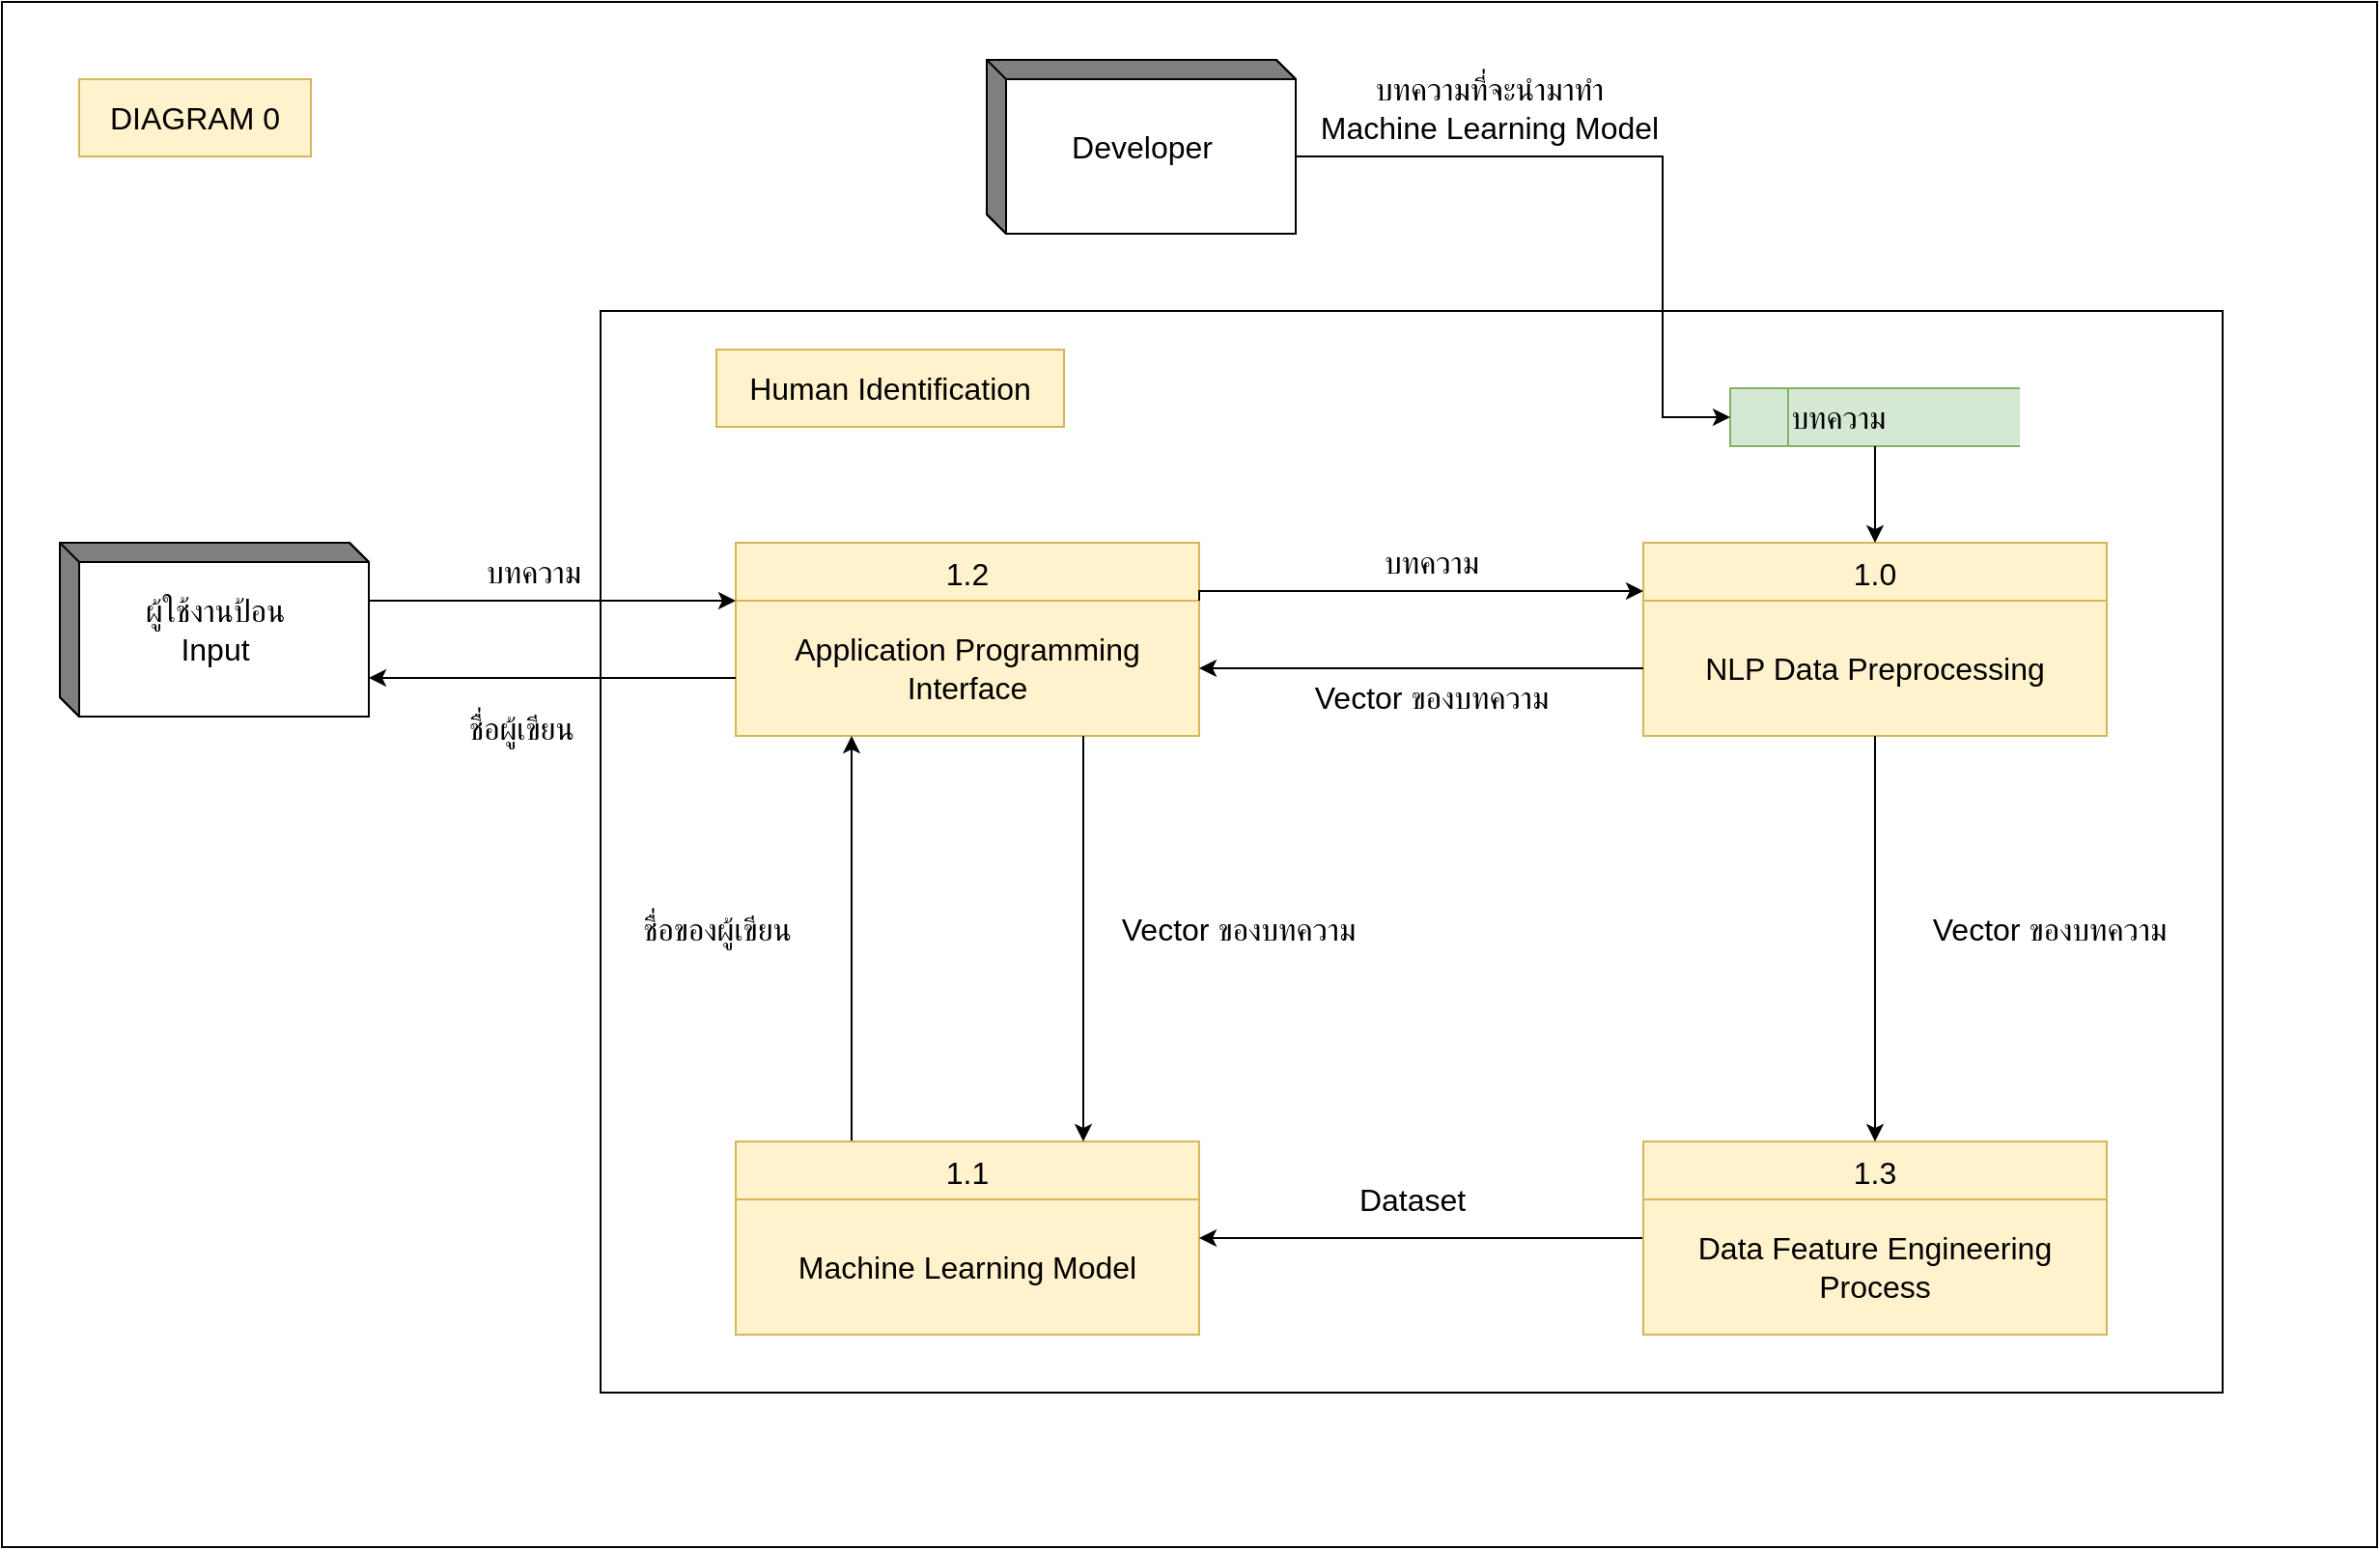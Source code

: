 <mxfile version="20.6.0" type="github" pages="3">
  <diagram id="IJpIB4BrsG14khkI_uHU" name="Page-1">
    <mxGraphModel dx="1483" dy="816" grid="1" gridSize="10" guides="1" tooltips="1" connect="1" arrows="1" fold="1" page="1" pageScale="1" pageWidth="850" pageHeight="1100" math="0" shadow="0">
      <root>
        <mxCell id="0" />
        <mxCell id="1" parent="0" />
        <mxCell id="bnBzk98pwwhLUGISPgVC-2" value="" style="group" parent="1" vertex="1" connectable="0">
          <mxGeometry x="160" y="160" width="1230" height="800" as="geometry" />
        </mxCell>
        <mxCell id="bnBzk98pwwhLUGISPgVC-1" value="" style="rounded=0;whiteSpace=wrap;html=1;fontSize=16;" parent="bnBzk98pwwhLUGISPgVC-2" vertex="1">
          <mxGeometry width="1230" height="800" as="geometry" />
        </mxCell>
        <mxCell id="9TDBJH8bkrPFtCwUx7EP-3" value="" style="rounded=0;whiteSpace=wrap;html=1;fontSize=16;" parent="bnBzk98pwwhLUGISPgVC-2" vertex="1">
          <mxGeometry x="310" y="160" width="840" height="560" as="geometry" />
        </mxCell>
        <mxCell id="9TDBJH8bkrPFtCwUx7EP-4" value="DIAGRAM 0" style="rounded=0;whiteSpace=wrap;html=1;fontSize=16;fillColor=#fff2cc;strokeColor=#d6b656;" parent="bnBzk98pwwhLUGISPgVC-2" vertex="1">
          <mxGeometry x="40" y="40" width="120" height="40" as="geometry" />
        </mxCell>
        <mxCell id="9TDBJH8bkrPFtCwUx7EP-6" value="&lt;div style=&quot;text-align: center;&quot;&gt;&lt;span style=&quot;background-color: initial; white-space: pre;&quot;&gt; &lt;/span&gt;&lt;span style=&quot;white-space: pre;&quot;&gt;&amp;nbsp;    &lt;/span&gt;&lt;span style=&quot;background-color: initial;&quot;&gt;บทความ&lt;/span&gt;&lt;/div&gt;" style="html=1;dashed=0;whitespace=wrap;shape=mxgraph.dfd.dataStoreID;align=left;spacingLeft=3;points=[[0,0],[0.5,0],[1,0],[0,0.5],[1,0.5],[0,1],[0.5,1],[1,1]];fontSize=16;fillColor=#d5e8d4;strokeColor=#82b366;" parent="bnBzk98pwwhLUGISPgVC-2" vertex="1">
          <mxGeometry x="895" y="200" width="150" height="30" as="geometry" />
        </mxCell>
        <mxCell id="9TDBJH8bkrPFtCwUx7EP-8" value="Human Identification" style="rounded=0;whiteSpace=wrap;html=1;fontSize=16;fillColor=#fff2cc;strokeColor=#d6b656;" parent="bnBzk98pwwhLUGISPgVC-2" vertex="1">
          <mxGeometry x="370" y="180" width="180" height="40" as="geometry" />
        </mxCell>
        <mxCell id="9TDBJH8bkrPFtCwUx7EP-9" value="&lt;span style=&quot;font-size: 16px;&quot;&gt;ผู้ใช้งานป้อน&lt;/span&gt;&lt;br style=&quot;font-size: 16px;&quot;&gt;&lt;span style=&quot;font-size: 16px;&quot;&gt;Input&lt;/span&gt;" style="html=1;dashed=0;whitespace=wrap;shape=mxgraph.dfd.externalEntity;fontSize=12;" parent="bnBzk98pwwhLUGISPgVC-2" vertex="1">
          <mxGeometry x="30" y="280" width="160" height="90" as="geometry" />
        </mxCell>
        <mxCell id="9TDBJH8bkrPFtCwUx7EP-11" value="&lt;span style=&quot;font-size: 16px;&quot;&gt;Developer&lt;/span&gt;" style="html=1;dashed=0;whitespace=wrap;shape=mxgraph.dfd.externalEntity;fontSize=12;" parent="bnBzk98pwwhLUGISPgVC-2" vertex="1">
          <mxGeometry x="510" y="30" width="160" height="90" as="geometry" />
        </mxCell>
        <mxCell id="9TDBJH8bkrPFtCwUx7EP-7" style="edgeStyle=orthogonalEdgeStyle;rounded=0;orthogonalLoop=1;jettySize=auto;html=1;entryX=0;entryY=0.5;entryDx=0;entryDy=0;fontSize=16;exitX=0;exitY=0;exitDx=160;exitDy=50;exitPerimeter=0;" parent="bnBzk98pwwhLUGISPgVC-2" source="9TDBJH8bkrPFtCwUx7EP-11" target="9TDBJH8bkrPFtCwUx7EP-6" edge="1">
          <mxGeometry relative="1" as="geometry">
            <mxPoint x="780" y="10" as="sourcePoint" />
            <Array as="points">
              <mxPoint x="860" y="80" />
              <mxPoint x="860" y="215" />
            </Array>
          </mxGeometry>
        </mxCell>
        <mxCell id="9TDBJH8bkrPFtCwUx7EP-13" value="1.2" style="swimlane;fontStyle=0;childLayout=stackLayout;horizontal=1;startSize=30;fillColor=#fff2cc;horizontalStack=0;resizeParent=1;resizeParentMax=0;resizeLast=0;collapsible=0;marginBottom=0;swimlaneFillColor=#ffffff;fontSize=16;strokeColor=#d6b656;" parent="bnBzk98pwwhLUGISPgVC-2" vertex="1">
          <mxGeometry x="380" y="280" width="240" height="100" as="geometry" />
        </mxCell>
        <mxCell id="9TDBJH8bkrPFtCwUx7EP-16" value="Application Programming Interface" style="text;html=1;strokeColor=#d6b656;fillColor=#fff2cc;align=center;verticalAlign=middle;whiteSpace=wrap;rounded=0;fontSize=16;" parent="9TDBJH8bkrPFtCwUx7EP-13" vertex="1">
          <mxGeometry y="30" width="240" height="70" as="geometry" />
        </mxCell>
        <mxCell id="9TDBJH8bkrPFtCwUx7EP-17" value="1.0" style="swimlane;fontStyle=0;childLayout=stackLayout;horizontal=1;startSize=30;fillColor=#fff2cc;horizontalStack=0;resizeParent=1;resizeParentMax=0;resizeLast=0;collapsible=0;marginBottom=0;swimlaneFillColor=#ffffff;fontSize=16;strokeColor=#d6b656;" parent="bnBzk98pwwhLUGISPgVC-2" vertex="1">
          <mxGeometry x="850" y="280" width="240" height="100" as="geometry" />
        </mxCell>
        <mxCell id="9TDBJH8bkrPFtCwUx7EP-18" value="NLP Data Preprocessing" style="text;html=1;strokeColor=#d6b656;fillColor=#fff2cc;align=center;verticalAlign=middle;whiteSpace=wrap;rounded=0;fontSize=16;" parent="9TDBJH8bkrPFtCwUx7EP-17" vertex="1">
          <mxGeometry y="30" width="240" height="70" as="geometry" />
        </mxCell>
        <mxCell id="9TDBJH8bkrPFtCwUx7EP-21" style="edgeStyle=orthogonalEdgeStyle;rounded=0;orthogonalLoop=1;jettySize=auto;html=1;entryX=0.5;entryY=0;entryDx=0;entryDy=0;fontSize=16;" parent="bnBzk98pwwhLUGISPgVC-2" source="9TDBJH8bkrPFtCwUx7EP-6" target="9TDBJH8bkrPFtCwUx7EP-17" edge="1">
          <mxGeometry relative="1" as="geometry" />
        </mxCell>
        <mxCell id="9TDBJH8bkrPFtCwUx7EP-19" style="edgeStyle=orthogonalEdgeStyle;rounded=0;orthogonalLoop=1;jettySize=auto;html=1;entryX=0;entryY=0.25;entryDx=0;entryDy=0;fontSize=16;exitX=1;exitY=0;exitDx=0;exitDy=0;" parent="bnBzk98pwwhLUGISPgVC-2" source="9TDBJH8bkrPFtCwUx7EP-16" target="9TDBJH8bkrPFtCwUx7EP-17" edge="1">
          <mxGeometry relative="1" as="geometry">
            <Array as="points">
              <mxPoint x="620" y="305" />
            </Array>
          </mxGeometry>
        </mxCell>
        <mxCell id="9TDBJH8bkrPFtCwUx7EP-20" style="edgeStyle=orthogonalEdgeStyle;rounded=0;orthogonalLoop=1;jettySize=auto;html=1;entryX=1;entryY=0.5;entryDx=0;entryDy=0;fontSize=16;" parent="bnBzk98pwwhLUGISPgVC-2" source="9TDBJH8bkrPFtCwUx7EP-18" target="9TDBJH8bkrPFtCwUx7EP-16" edge="1">
          <mxGeometry relative="1" as="geometry" />
        </mxCell>
        <mxCell id="9TDBJH8bkrPFtCwUx7EP-25" style="edgeStyle=orthogonalEdgeStyle;rounded=0;orthogonalLoop=1;jettySize=auto;html=1;exitX=0.25;exitY=0;exitDx=0;exitDy=0;entryX=0.25;entryY=1;entryDx=0;entryDy=0;fontSize=16;" parent="bnBzk98pwwhLUGISPgVC-2" source="9TDBJH8bkrPFtCwUx7EP-22" target="9TDBJH8bkrPFtCwUx7EP-16" edge="1">
          <mxGeometry relative="1" as="geometry" />
        </mxCell>
        <mxCell id="9TDBJH8bkrPFtCwUx7EP-27" value="ชื่อของผู้เขียน" style="edgeLabel;html=1;align=center;verticalAlign=middle;resizable=0;points=[];fontSize=16;" parent="9TDBJH8bkrPFtCwUx7EP-25" vertex="1" connectable="0">
          <mxGeometry x="0.131" relative="1" as="geometry">
            <mxPoint x="-70" y="9" as="offset" />
          </mxGeometry>
        </mxCell>
        <mxCell id="9TDBJH8bkrPFtCwUx7EP-22" value="1.1" style="swimlane;fontStyle=0;childLayout=stackLayout;horizontal=1;startSize=30;fillColor=#fff2cc;horizontalStack=0;resizeParent=1;resizeParentMax=0;resizeLast=0;collapsible=0;marginBottom=0;swimlaneFillColor=#ffffff;fontSize=16;strokeColor=#d6b656;" parent="bnBzk98pwwhLUGISPgVC-2" vertex="1">
          <mxGeometry x="380" y="590" width="240" height="100" as="geometry" />
        </mxCell>
        <mxCell id="9TDBJH8bkrPFtCwUx7EP-23" value="Machine Learning Model" style="text;html=1;strokeColor=#d6b656;fillColor=#fff2cc;align=center;verticalAlign=middle;whiteSpace=wrap;rounded=0;fontSize=16;" parent="9TDBJH8bkrPFtCwUx7EP-22" vertex="1">
          <mxGeometry y="30" width="240" height="70" as="geometry" />
        </mxCell>
        <mxCell id="9TDBJH8bkrPFtCwUx7EP-26" style="edgeStyle=orthogonalEdgeStyle;rounded=0;orthogonalLoop=1;jettySize=auto;html=1;exitX=0.75;exitY=1;exitDx=0;exitDy=0;entryX=0.75;entryY=0;entryDx=0;entryDy=0;fontSize=16;" parent="bnBzk98pwwhLUGISPgVC-2" source="9TDBJH8bkrPFtCwUx7EP-16" target="9TDBJH8bkrPFtCwUx7EP-22" edge="1">
          <mxGeometry relative="1" as="geometry" />
        </mxCell>
        <mxCell id="9TDBJH8bkrPFtCwUx7EP-28" value="Vector ของบทความ" style="edgeLabel;html=1;align=center;verticalAlign=middle;resizable=0;points=[];fontSize=16;" parent="9TDBJH8bkrPFtCwUx7EP-26" vertex="1" connectable="0">
          <mxGeometry x="-0.093" y="1" relative="1" as="geometry">
            <mxPoint x="79" y="5" as="offset" />
          </mxGeometry>
        </mxCell>
        <mxCell id="9TDBJH8bkrPFtCwUx7EP-29" value="บทความที่จะนำมาทำ &lt;br&gt;Machine Learning Model" style="text;html=1;align=center;verticalAlign=middle;resizable=0;points=[];autosize=1;strokeColor=none;fillColor=none;fontSize=16;" parent="bnBzk98pwwhLUGISPgVC-2" vertex="1">
          <mxGeometry x="670" y="30" width="200" height="50" as="geometry" />
        </mxCell>
        <mxCell id="jfoZUiYJGNyLNtaghwn3-5" style="edgeStyle=orthogonalEdgeStyle;rounded=0;orthogonalLoop=1;jettySize=auto;html=1;fontSize=16;" parent="bnBzk98pwwhLUGISPgVC-2" source="9TDBJH8bkrPFtCwUx7EP-31" edge="1">
          <mxGeometry relative="1" as="geometry">
            <mxPoint x="620" y="640" as="targetPoint" />
            <Array as="points">
              <mxPoint x="620" y="640" />
            </Array>
          </mxGeometry>
        </mxCell>
        <mxCell id="jfoZUiYJGNyLNtaghwn3-6" value="Dataset" style="edgeLabel;html=1;align=center;verticalAlign=middle;resizable=0;points=[];fontSize=16;" parent="jfoZUiYJGNyLNtaghwn3-5" vertex="1" connectable="0">
          <mxGeometry x="0.114" y="1" relative="1" as="geometry">
            <mxPoint x="8" y="-21" as="offset" />
          </mxGeometry>
        </mxCell>
        <mxCell id="9TDBJH8bkrPFtCwUx7EP-31" value="1.3" style="swimlane;fontStyle=0;childLayout=stackLayout;horizontal=1;startSize=30;fillColor=#fff2cc;horizontalStack=0;resizeParent=1;resizeParentMax=0;resizeLast=0;collapsible=0;marginBottom=0;swimlaneFillColor=#ffffff;fontSize=16;strokeColor=#d6b656;" parent="bnBzk98pwwhLUGISPgVC-2" vertex="1">
          <mxGeometry x="850" y="590" width="240" height="100" as="geometry" />
        </mxCell>
        <mxCell id="9TDBJH8bkrPFtCwUx7EP-32" value="Data Feature Engineering Process" style="text;html=1;strokeColor=#d6b656;fillColor=#fff2cc;align=center;verticalAlign=middle;whiteSpace=wrap;rounded=0;fontSize=16;" parent="9TDBJH8bkrPFtCwUx7EP-31" vertex="1">
          <mxGeometry y="30" width="240" height="70" as="geometry" />
        </mxCell>
        <mxCell id="9TDBJH8bkrPFtCwUx7EP-34" style="edgeStyle=orthogonalEdgeStyle;rounded=0;orthogonalLoop=1;jettySize=auto;html=1;entryX=0.5;entryY=0;entryDx=0;entryDy=0;fontSize=16;" parent="bnBzk98pwwhLUGISPgVC-2" source="9TDBJH8bkrPFtCwUx7EP-18" target="9TDBJH8bkrPFtCwUx7EP-31" edge="1">
          <mxGeometry relative="1" as="geometry" />
        </mxCell>
        <mxCell id="9TDBJH8bkrPFtCwUx7EP-35" value="Vector ของบทความ" style="edgeLabel;html=1;align=center;verticalAlign=middle;resizable=0;points=[];fontSize=16;" parent="bnBzk98pwwhLUGISPgVC-2" vertex="1" connectable="0">
          <mxGeometry x="1060" y="480" as="geometry" />
        </mxCell>
        <mxCell id="r3cdJbNIYqH5jczD-iB8-1" value="Vector ของบทความ" style="edgeLabel;html=1;align=center;verticalAlign=middle;resizable=0;points=[];fontSize=16;" parent="bnBzk98pwwhLUGISPgVC-2" vertex="1" connectable="0">
          <mxGeometry x="740" y="360" as="geometry" />
        </mxCell>
        <mxCell id="r3cdJbNIYqH5jczD-iB8-2" value="บทความ" style="edgeLabel;html=1;align=center;verticalAlign=middle;resizable=0;points=[];fontSize=16;" parent="bnBzk98pwwhLUGISPgVC-2" vertex="1" connectable="0">
          <mxGeometry x="740" y="290.0" as="geometry" />
        </mxCell>
        <mxCell id="jfoZUiYJGNyLNtaghwn3-1" style="edgeStyle=orthogonalEdgeStyle;rounded=0;orthogonalLoop=1;jettySize=auto;html=1;exitX=0;exitY=0;exitDx=160;exitDy=30;exitPerimeter=0;entryX=0;entryY=0;entryDx=0;entryDy=0;fontSize=16;" parent="bnBzk98pwwhLUGISPgVC-2" edge="1">
          <mxGeometry relative="1" as="geometry">
            <mxPoint x="190" y="310" as="sourcePoint" />
            <mxPoint x="380" y="310" as="targetPoint" />
            <Array as="points">
              <mxPoint x="330" y="310" />
              <mxPoint x="330" y="310" />
            </Array>
          </mxGeometry>
        </mxCell>
        <mxCell id="jfoZUiYJGNyLNtaghwn3-2" style="edgeStyle=orthogonalEdgeStyle;rounded=0;orthogonalLoop=1;jettySize=auto;html=1;entryX=0;entryY=0;entryDx=160;entryDy=70;entryPerimeter=0;fontSize=16;" parent="bnBzk98pwwhLUGISPgVC-2" edge="1">
          <mxGeometry relative="1" as="geometry">
            <mxPoint x="380" y="350" as="sourcePoint" />
            <mxPoint x="190" y="350" as="targetPoint" />
            <Array as="points">
              <mxPoint x="380" y="350" />
            </Array>
          </mxGeometry>
        </mxCell>
        <mxCell id="jfoZUiYJGNyLNtaghwn3-3" value="บทความ" style="text;html=1;align=center;verticalAlign=middle;resizable=0;points=[];autosize=1;strokeColor=none;fillColor=none;fontSize=16;" parent="bnBzk98pwwhLUGISPgVC-2" vertex="1">
          <mxGeometry x="235" y="280" width="80" height="30" as="geometry" />
        </mxCell>
        <mxCell id="jfoZUiYJGNyLNtaghwn3-4" value="&lt;div style=&quot;text-align: center;&quot;&gt;&lt;span style=&quot;background-color: initial;&quot;&gt;ชื่อผู้เขียน&lt;/span&gt;&lt;/div&gt;" style="text;whiteSpace=wrap;html=1;fontSize=16;" parent="bnBzk98pwwhLUGISPgVC-2" vertex="1">
          <mxGeometry x="240" y="360" width="70" height="30" as="geometry" />
        </mxCell>
      </root>
    </mxGraphModel>
  </diagram>
  <diagram id="k3IwSlMDF2g6M0sySzOW" name="Page-2">
    <mxGraphModel dx="1038" dy="571" grid="1" gridSize="10" guides="1" tooltips="1" connect="1" arrows="1" fold="1" page="1" pageScale="1" pageWidth="850" pageHeight="1100" math="0" shadow="0">
      <root>
        <mxCell id="0" />
        <mxCell id="1" parent="0" />
        <mxCell id="qU71vYxuWfV0UN5pwNFA-2" value="" style="group" parent="1" vertex="1" connectable="0">
          <mxGeometry x="60" y="110" width="1590" height="860" as="geometry" />
        </mxCell>
        <mxCell id="qU71vYxuWfV0UN5pwNFA-1" value="" style="rounded=0;whiteSpace=wrap;html=1;fontSize=16;" parent="qU71vYxuWfV0UN5pwNFA-2" vertex="1">
          <mxGeometry width="1590" height="860" as="geometry" />
        </mxCell>
        <mxCell id="uQqTjLkpeUjPdDW08FEu-1" value="" style="rounded=0;whiteSpace=wrap;html=1;fontSize=16;" parent="qU71vYxuWfV0UN5pwNFA-2" vertex="1">
          <mxGeometry x="840" y="170" width="690" height="460" as="geometry" />
        </mxCell>
        <mxCell id="uQqTjLkpeUjPdDW08FEu-2" value="DIAGRAM 1" style="rounded=0;whiteSpace=wrap;html=1;fontSize=16;fillColor=#fff2cc;strokeColor=#d6b656;" parent="qU71vYxuWfV0UN5pwNFA-2" vertex="1">
          <mxGeometry x="40" y="50" width="120" height="40" as="geometry" />
        </mxCell>
        <mxCell id="uQqTjLkpeUjPdDW08FEu-5" value="&lt;div style=&quot;text-align: center;&quot;&gt;&lt;span style=&quot;background-color: initial; white-space: pre;&quot;&gt; &lt;/span&gt;&lt;span style=&quot;white-space: pre;&quot;&gt;&amp;nbsp;    &lt;/span&gt;&lt;span style=&quot;background-color: initial;&quot;&gt;บทความ&lt;/span&gt;&lt;/div&gt;" style="html=1;dashed=0;whitespace=wrap;shape=mxgraph.dfd.dataStoreID;align=left;spacingLeft=3;points=[[0,0],[0.5,0],[1,0],[0,0.5],[1,0.5],[0,1],[0.5,1],[1,1]];fontSize=16;fillColor=#d5e8d4;strokeColor=#82b366;" parent="qU71vYxuWfV0UN5pwNFA-2" vertex="1">
          <mxGeometry x="1105" y="70" width="150" height="30" as="geometry" />
        </mxCell>
        <mxCell id="uQqTjLkpeUjPdDW08FEu-6" value="Human Identification" style="rounded=0;whiteSpace=wrap;html=1;fontSize=16;fillColor=#fff2cc;strokeColor=#d6b656;" parent="qU71vYxuWfV0UN5pwNFA-2" vertex="1">
          <mxGeometry x="360" y="190" width="180" height="40" as="geometry" />
        </mxCell>
        <mxCell id="uQqTjLkpeUjPdDW08FEu-7" value="&lt;span style=&quot;font-size: 16px;&quot;&gt;ผู้ใช้งานป้อน&lt;/span&gt;&lt;br style=&quot;font-size: 16px;&quot;&gt;&lt;span style=&quot;font-size: 16px;&quot;&gt;Input&lt;/span&gt;" style="html=1;dashed=0;whitespace=wrap;shape=mxgraph.dfd.externalEntity;fontSize=12;" parent="qU71vYxuWfV0UN5pwNFA-2" vertex="1">
          <mxGeometry x="20" y="290" width="160" height="90" as="geometry" />
        </mxCell>
        <mxCell id="uQqTjLkpeUjPdDW08FEu-8" value="&lt;span style=&quot;font-size: 16px;&quot;&gt;Developer&lt;/span&gt;" style="html=1;dashed=0;whitespace=wrap;shape=mxgraph.dfd.externalEntity;fontSize=12;" parent="qU71vYxuWfV0UN5pwNFA-2" vertex="1">
          <mxGeometry x="500" y="40" width="160" height="90" as="geometry" />
        </mxCell>
        <mxCell id="uQqTjLkpeUjPdDW08FEu-3" style="edgeStyle=orthogonalEdgeStyle;rounded=0;orthogonalLoop=1;jettySize=auto;html=1;entryX=0;entryY=0.5;entryDx=0;entryDy=0;fontSize=16;exitX=0;exitY=0;exitDx=160;exitDy=50;exitPerimeter=0;" parent="qU71vYxuWfV0UN5pwNFA-2" source="uQqTjLkpeUjPdDW08FEu-8" target="uQqTjLkpeUjPdDW08FEu-5" edge="1">
          <mxGeometry relative="1" as="geometry">
            <mxPoint x="770" y="20" as="sourcePoint" />
            <Array as="points">
              <mxPoint x="1105" y="90" />
            </Array>
          </mxGeometry>
        </mxCell>
        <mxCell id="uQqTjLkpeUjPdDW08FEu-10" value="1.2" style="swimlane;fontStyle=0;childLayout=stackLayout;horizontal=1;startSize=30;fillColor=#fff2cc;horizontalStack=0;resizeParent=1;resizeParentMax=0;resizeLast=0;collapsible=0;marginBottom=0;swimlaneFillColor=#ffffff;fontSize=16;strokeColor=#d6b656;" parent="qU71vYxuWfV0UN5pwNFA-2" vertex="1">
          <mxGeometry x="370" y="290" width="240" height="100" as="geometry" />
        </mxCell>
        <mxCell id="uQqTjLkpeUjPdDW08FEu-11" value="Application Programming Interface" style="text;html=1;strokeColor=#d6b656;fillColor=#fff2cc;align=center;verticalAlign=middle;whiteSpace=wrap;rounded=0;fontSize=16;" parent="uQqTjLkpeUjPdDW08FEu-10" vertex="1">
          <mxGeometry y="30" width="240" height="70" as="geometry" />
        </mxCell>
        <mxCell id="rw9PqXmJhCF36bz5TKVB-2" style="edgeStyle=orthogonalEdgeStyle;rounded=0;orthogonalLoop=1;jettySize=auto;html=1;exitX=0;exitY=0;exitDx=160;exitDy=30;exitPerimeter=0;entryX=0;entryY=0;entryDx=0;entryDy=0;fontSize=16;" parent="qU71vYxuWfV0UN5pwNFA-2" source="uQqTjLkpeUjPdDW08FEu-7" target="uQqTjLkpeUjPdDW08FEu-11" edge="1">
          <mxGeometry relative="1" as="geometry">
            <Array as="points">
              <mxPoint x="320" y="320" />
              <mxPoint x="320" y="320" />
            </Array>
          </mxGeometry>
        </mxCell>
        <mxCell id="uQqTjLkpeUjPdDW08FEu-12" value="2.0" style="swimlane;fontStyle=0;childLayout=stackLayout;horizontal=1;startSize=30;fillColor=#fff2cc;horizontalStack=0;resizeParent=1;resizeParentMax=0;resizeLast=0;collapsible=0;marginBottom=0;swimlaneFillColor=#ffffff;fontSize=16;strokeColor=#d6b656;" parent="qU71vYxuWfV0UN5pwNFA-2" vertex="1">
          <mxGeometry x="1100" y="290" width="160" height="100" as="geometry" />
        </mxCell>
        <mxCell id="uQqTjLkpeUjPdDW08FEu-13" value="Text Cleaning" style="text;html=1;strokeColor=#d6b656;fillColor=#fff2cc;align=center;verticalAlign=middle;whiteSpace=wrap;rounded=0;fontSize=16;" parent="uQqTjLkpeUjPdDW08FEu-12" vertex="1">
          <mxGeometry y="30" width="160" height="70" as="geometry" />
        </mxCell>
        <mxCell id="uQqTjLkpeUjPdDW08FEu-4" style="edgeStyle=orthogonalEdgeStyle;rounded=0;orthogonalLoop=1;jettySize=auto;html=1;entryX=0.5;entryY=0;entryDx=0;entryDy=0;fontSize=16;" parent="qU71vYxuWfV0UN5pwNFA-2" source="uQqTjLkpeUjPdDW08FEu-5" target="uQqTjLkpeUjPdDW08FEu-12" edge="1">
          <mxGeometry relative="1" as="geometry" />
        </mxCell>
        <mxCell id="uQqTjLkpeUjPdDW08FEu-9" style="edgeStyle=orthogonalEdgeStyle;rounded=0;orthogonalLoop=1;jettySize=auto;html=1;entryX=0;entryY=0.25;entryDx=0;entryDy=0;fontSize=16;exitX=1;exitY=0;exitDx=0;exitDy=0;" parent="qU71vYxuWfV0UN5pwNFA-2" source="uQqTjLkpeUjPdDW08FEu-11" target="uQqTjLkpeUjPdDW08FEu-12" edge="1">
          <mxGeometry relative="1" as="geometry">
            <Array as="points">
              <mxPoint x="610" y="315" />
            </Array>
          </mxGeometry>
        </mxCell>
        <mxCell id="uQqTjLkpeUjPdDW08FEu-15" style="edgeStyle=orthogonalEdgeStyle;rounded=0;orthogonalLoop=1;jettySize=auto;html=1;exitX=0.25;exitY=0;exitDx=0;exitDy=0;entryX=0.25;entryY=1;entryDx=0;entryDy=0;fontSize=16;" parent="qU71vYxuWfV0UN5pwNFA-2" source="uQqTjLkpeUjPdDW08FEu-17" target="uQqTjLkpeUjPdDW08FEu-11" edge="1">
          <mxGeometry relative="1" as="geometry" />
        </mxCell>
        <mxCell id="uQqTjLkpeUjPdDW08FEu-16" value="ชื่อของผู้เขียน" style="edgeLabel;html=1;align=center;verticalAlign=middle;resizable=0;points=[];fontSize=16;" parent="uQqTjLkpeUjPdDW08FEu-15" vertex="1" connectable="0">
          <mxGeometry x="0.131" relative="1" as="geometry">
            <mxPoint x="-70" y="9" as="offset" />
          </mxGeometry>
        </mxCell>
        <mxCell id="uQqTjLkpeUjPdDW08FEu-17" value="1.1" style="swimlane;fontStyle=0;childLayout=stackLayout;horizontal=1;startSize=30;fillColor=#fff2cc;horizontalStack=0;resizeParent=1;resizeParentMax=0;resizeLast=0;collapsible=0;marginBottom=0;swimlaneFillColor=#ffffff;fontSize=16;strokeColor=#d6b656;" parent="qU71vYxuWfV0UN5pwNFA-2" vertex="1">
          <mxGeometry x="370" y="730" width="240" height="100" as="geometry" />
        </mxCell>
        <mxCell id="uQqTjLkpeUjPdDW08FEu-18" value="Machine Learning Model" style="text;html=1;strokeColor=#d6b656;fillColor=#fff2cc;align=center;verticalAlign=middle;whiteSpace=wrap;rounded=0;fontSize=16;" parent="uQqTjLkpeUjPdDW08FEu-17" vertex="1">
          <mxGeometry y="30" width="240" height="70" as="geometry" />
        </mxCell>
        <mxCell id="uQqTjLkpeUjPdDW08FEu-19" style="edgeStyle=orthogonalEdgeStyle;rounded=0;orthogonalLoop=1;jettySize=auto;html=1;exitX=0.75;exitY=1;exitDx=0;exitDy=0;entryX=0.75;entryY=0;entryDx=0;entryDy=0;fontSize=16;" parent="qU71vYxuWfV0UN5pwNFA-2" source="uQqTjLkpeUjPdDW08FEu-11" target="uQqTjLkpeUjPdDW08FEu-17" edge="1">
          <mxGeometry relative="1" as="geometry" />
        </mxCell>
        <mxCell id="uQqTjLkpeUjPdDW08FEu-20" value="Vector ของบทความ" style="edgeLabel;html=1;align=center;verticalAlign=middle;resizable=0;points=[];fontSize=16;" parent="uQqTjLkpeUjPdDW08FEu-19" vertex="1" connectable="0">
          <mxGeometry x="-0.093" y="1" relative="1" as="geometry">
            <mxPoint x="79" y="5" as="offset" />
          </mxGeometry>
        </mxCell>
        <mxCell id="uQqTjLkpeUjPdDW08FEu-21" value="บทความที่จะนำมาทำ &lt;br&gt;Machine Learning Model" style="text;html=1;align=center;verticalAlign=middle;resizable=0;points=[];autosize=1;strokeColor=none;fillColor=none;fontSize=16;" parent="qU71vYxuWfV0UN5pwNFA-2" vertex="1">
          <mxGeometry x="750" y="30" width="200" height="50" as="geometry" />
        </mxCell>
        <mxCell id="uQqTjLkpeUjPdDW08FEu-24" style="edgeStyle=orthogonalEdgeStyle;rounded=0;orthogonalLoop=1;jettySize=auto;html=1;entryX=0.5;entryY=0;entryDx=0;entryDy=0;fontSize=16;" parent="qU71vYxuWfV0UN5pwNFA-2" source="uQqTjLkpeUjPdDW08FEu-13" target="uQqTjLkpeUjPdDW08FEu-30" edge="1">
          <mxGeometry relative="1" as="geometry">
            <mxPoint x="1420" y="500" as="targetPoint" />
            <Array as="points">
              <mxPoint x="1420" y="355" />
            </Array>
          </mxGeometry>
        </mxCell>
        <mxCell id="uQqTjLkpeUjPdDW08FEu-25" value="บทความที่ถูก clean แล้ว" style="edgeLabel;html=1;align=center;verticalAlign=middle;resizable=0;points=[];fontSize=16;" parent="qU71vYxuWfV0UN5pwNFA-2" vertex="1" connectable="0">
          <mxGeometry x="1350" y="335" as="geometry" />
        </mxCell>
        <mxCell id="uQqTjLkpeUjPdDW08FEu-28" value="NLP Data :Preprocessing" style="rounded=0;whiteSpace=wrap;html=1;fontSize=16;fillColor=#fff2cc;strokeColor=#d6b656;" parent="qU71vYxuWfV0UN5pwNFA-2" vertex="1">
          <mxGeometry x="885" y="190" width="230" height="40" as="geometry" />
        </mxCell>
        <mxCell id="uQqTjLkpeUjPdDW08FEu-30" value="2 .1" style="swimlane;fontStyle=0;childLayout=stackLayout;horizontal=1;startSize=30;fillColor=#fff2cc;horizontalStack=0;resizeParent=1;resizeParentMax=0;resizeLast=0;collapsible=0;marginBottom=0;swimlaneFillColor=#ffffff;fontSize=16;strokeColor=#d6b656;" parent="qU71vYxuWfV0UN5pwNFA-2" vertex="1">
          <mxGeometry x="1340" y="470" width="160" height="100" as="geometry" />
        </mxCell>
        <mxCell id="uQqTjLkpeUjPdDW08FEu-31" value="Tokenize" style="text;html=1;strokeColor=#d6b656;fillColor=#fff2cc;align=center;verticalAlign=middle;whiteSpace=wrap;rounded=0;fontSize=16;" parent="uQqTjLkpeUjPdDW08FEu-30" vertex="1">
          <mxGeometry y="30" width="160" height="70" as="geometry" />
        </mxCell>
        <mxCell id="uQqTjLkpeUjPdDW08FEu-32" value="2.1" style="swimlane;fontStyle=0;childLayout=stackLayout;horizontal=1;startSize=30;fillColor=#fff2cc;horizontalStack=0;resizeParent=1;resizeParentMax=0;resizeLast=0;collapsible=0;marginBottom=0;swimlaneFillColor=#ffffff;fontSize=16;strokeColor=#d6b656;" parent="qU71vYxuWfV0UN5pwNFA-2" vertex="1">
          <mxGeometry x="920" y="470" width="160" height="100" as="geometry" />
        </mxCell>
        <mxCell id="uQqTjLkpeUjPdDW08FEu-33" value="Count Words" style="text;html=1;strokeColor=#d6b656;fillColor=#fff2cc;align=center;verticalAlign=middle;whiteSpace=wrap;rounded=0;fontSize=16;" parent="uQqTjLkpeUjPdDW08FEu-32" vertex="1">
          <mxGeometry y="30" width="160" height="70" as="geometry" />
        </mxCell>
        <mxCell id="uQqTjLkpeUjPdDW08FEu-35" style="edgeStyle=orthogonalEdgeStyle;rounded=0;orthogonalLoop=1;jettySize=auto;html=1;entryX=1;entryY=0.5;entryDx=0;entryDy=0;fontSize=16;" parent="qU71vYxuWfV0UN5pwNFA-2" source="uQqTjLkpeUjPdDW08FEu-31" target="uQqTjLkpeUjPdDW08FEu-33" edge="1">
          <mxGeometry relative="1" as="geometry" />
        </mxCell>
        <mxCell id="uQqTjLkpeUjPdDW08FEu-36" value="บทความที่ผ่านการคัดคำ" style="edgeLabel;html=1;align=center;verticalAlign=middle;resizable=0;points=[];fontSize=16;" parent="qU71vYxuWfV0UN5pwNFA-2" vertex="1" connectable="0">
          <mxGeometry x="1220" y="520" as="geometry" />
        </mxCell>
        <mxCell id="uQqTjLkpeUjPdDW08FEu-37" style="edgeStyle=orthogonalEdgeStyle;rounded=0;orthogonalLoop=1;jettySize=auto;html=1;entryX=1;entryY=0.5;entryDx=0;entryDy=0;fontSize=16;" parent="qU71vYxuWfV0UN5pwNFA-2" source="uQqTjLkpeUjPdDW08FEu-33" target="uQqTjLkpeUjPdDW08FEu-11" edge="1">
          <mxGeometry relative="1" as="geometry" />
        </mxCell>
        <mxCell id="uQqTjLkpeUjPdDW08FEu-38" value="Vector ของบทความ" style="edgeLabel;html=1;align=center;verticalAlign=middle;resizable=0;points=[];fontSize=16;" parent="qU71vYxuWfV0UN5pwNFA-2" vertex="1" connectable="0">
          <mxGeometry x="700" y="339.996" as="geometry" />
        </mxCell>
        <mxCell id="rw9PqXmJhCF36bz5TKVB-1" value="บทความ" style="edgeLabel;html=1;align=center;verticalAlign=middle;resizable=0;points=[];fontSize=16;" parent="qU71vYxuWfV0UN5pwNFA-2" vertex="1" connectable="0">
          <mxGeometry x="800" y="300.0" as="geometry" />
        </mxCell>
        <mxCell id="rw9PqXmJhCF36bz5TKVB-3" style="edgeStyle=orthogonalEdgeStyle;rounded=0;orthogonalLoop=1;jettySize=auto;html=1;entryX=0;entryY=0;entryDx=160;entryDy=70;entryPerimeter=0;fontSize=16;" parent="qU71vYxuWfV0UN5pwNFA-2" target="uQqTjLkpeUjPdDW08FEu-7" edge="1">
          <mxGeometry relative="1" as="geometry">
            <mxPoint x="370" y="360" as="sourcePoint" />
            <Array as="points">
              <mxPoint x="370" y="360" />
            </Array>
          </mxGeometry>
        </mxCell>
        <mxCell id="rw9PqXmJhCF36bz5TKVB-4" value="บทความ" style="text;html=1;align=center;verticalAlign=middle;resizable=0;points=[];autosize=1;strokeColor=none;fillColor=none;fontSize=16;" parent="qU71vYxuWfV0UN5pwNFA-2" vertex="1">
          <mxGeometry x="230" y="290" width="80" height="30" as="geometry" />
        </mxCell>
        <mxCell id="rw9PqXmJhCF36bz5TKVB-5" value="&lt;div style=&quot;text-align: center;&quot;&gt;&lt;span style=&quot;background-color: initial;&quot;&gt;ชื่อผู้เขียน&lt;/span&gt;&lt;/div&gt;" style="text;whiteSpace=wrap;html=1;fontSize=16;" parent="qU71vYxuWfV0UN5pwNFA-2" vertex="1">
          <mxGeometry x="235" y="370" width="70" height="30" as="geometry" />
        </mxCell>
        <mxCell id="KegRElXdq22VmmMh5uCj-1" value="1 .0" style="swimlane;fontStyle=0;childLayout=stackLayout;horizontal=1;startSize=30;fillColor=#fff2cc;horizontalStack=0;resizeParent=1;resizeParentMax=0;resizeLast=0;collapsible=0;marginBottom=0;swimlaneFillColor=#ffffff;fontSize=16;strokeColor=#d6b656;" parent="qU71vYxuWfV0UN5pwNFA-2" vertex="1">
          <mxGeometry x="730" y="730" width="240" height="100" as="geometry" />
        </mxCell>
        <mxCell id="KegRElXdq22VmmMh5uCj-2" value="Data Feature Engineering Process" style="text;html=1;strokeColor=#d6b656;fillColor=#fff2cc;align=center;verticalAlign=middle;whiteSpace=wrap;rounded=0;fontSize=16;" parent="KegRElXdq22VmmMh5uCj-1" vertex="1">
          <mxGeometry y="30" width="240" height="70" as="geometry" />
        </mxCell>
        <mxCell id="KegRElXdq22VmmMh5uCj-3" style="edgeStyle=orthogonalEdgeStyle;rounded=0;orthogonalLoop=1;jettySize=auto;html=1;exitX=0;exitY=0.25;exitDx=0;exitDy=0;entryX=1;entryY=0.25;entryDx=0;entryDy=0;fontSize=16;" parent="qU71vYxuWfV0UN5pwNFA-2" source="KegRElXdq22VmmMh5uCj-2" target="uQqTjLkpeUjPdDW08FEu-18" edge="1">
          <mxGeometry relative="1" as="geometry" />
        </mxCell>
        <mxCell id="KegRElXdq22VmmMh5uCj-4" value="Dataset" style="text;html=1;align=center;verticalAlign=middle;resizable=0;points=[];autosize=1;strokeColor=none;fillColor=none;fontSize=16;" parent="qU71vYxuWfV0UN5pwNFA-2" vertex="1">
          <mxGeometry x="630" y="745" width="80" height="30" as="geometry" />
        </mxCell>
        <mxCell id="KegRElXdq22VmmMh5uCj-5" style="edgeStyle=orthogonalEdgeStyle;rounded=0;orthogonalLoop=1;jettySize=auto;html=1;entryX=1;entryY=0.25;entryDx=0;entryDy=0;fontSize=16;" parent="qU71vYxuWfV0UN5pwNFA-2" target="KegRElXdq22VmmMh5uCj-2" edge="1">
          <mxGeometry relative="1" as="geometry">
            <mxPoint x="1000" y="570" as="sourcePoint" />
            <Array as="points">
              <mxPoint x="1000" y="570" />
              <mxPoint x="1000" y="778" />
            </Array>
          </mxGeometry>
        </mxCell>
        <mxCell id="KegRElXdq22VmmMh5uCj-6" value="Vector ของบทความ" style="edgeLabel;html=1;align=center;verticalAlign=middle;resizable=0;points=[];fontSize=16;" parent="qU71vYxuWfV0UN5pwNFA-2" vertex="1" connectable="0">
          <mxGeometry x="1080.0" y="680.004" as="geometry" />
        </mxCell>
      </root>
    </mxGraphModel>
  </diagram>
  <diagram id="xMcgNuE7dDODBoEpNV2n" name="Page-3">
    <mxGraphModel dx="1038" dy="571" grid="1" gridSize="10" guides="1" tooltips="1" connect="1" arrows="1" fold="1" page="1" pageScale="1" pageWidth="850" pageHeight="1100" math="0" shadow="0">
      <root>
        <mxCell id="0" />
        <mxCell id="1" parent="0" />
        <mxCell id="1iJ_w5pf5CQ0zRqcyG7C-1" value="" style="rounded=0;whiteSpace=wrap;html=1;fontSize=16;" parent="1" vertex="1">
          <mxGeometry x="100" y="270" width="660" height="370" as="geometry" />
        </mxCell>
        <mxCell id="ErGOvbhgV_siJyWFPJ5R-1" value="CONTEXT DIAGRAM" style="rounded=0;whiteSpace=wrap;html=1;fontSize=16;fillColor=#fff2cc;strokeColor=#d6b656;" parent="1" vertex="1">
          <mxGeometry x="140" y="320" width="170" height="40" as="geometry" />
        </mxCell>
        <mxCell id="ErGOvbhgV_siJyWFPJ5R-2" value="&lt;span style=&quot;font-size: 16px;&quot;&gt;ผู้ใช้งาน&lt;/span&gt;" style="html=1;dashed=0;whitespace=wrap;shape=mxgraph.dfd.externalEntity;fontSize=12;" parent="1" vertex="1">
          <mxGeometry x="130" y="440" width="160" height="90" as="geometry" />
        </mxCell>
        <mxCell id="ErGOvbhgV_siJyWFPJ5R-3" value="0.0" style="swimlane;fontStyle=0;childLayout=stackLayout;horizontal=1;startSize=30;fillColor=#fff2cc;horizontalStack=0;resizeParent=1;resizeParentMax=0;resizeLast=0;collapsible=0;marginBottom=0;swimlaneFillColor=#ffffff;fontSize=16;strokeColor=#d6b656;" parent="1" vertex="1">
          <mxGeometry x="480" y="420" width="240" height="140" as="geometry" />
        </mxCell>
        <mxCell id="ErGOvbhgV_siJyWFPJ5R-4" value="Human Identification From Text Messages" style="text;html=1;strokeColor=#d6b656;fillColor=#fff2cc;align=center;verticalAlign=middle;whiteSpace=wrap;rounded=0;fontSize=16;" parent="ErGOvbhgV_siJyWFPJ5R-3" vertex="1">
          <mxGeometry y="30" width="240" height="110" as="geometry" />
        </mxCell>
        <mxCell id="ErGOvbhgV_siJyWFPJ5R-5" style="edgeStyle=orthogonalEdgeStyle;rounded=0;orthogonalLoop=1;jettySize=auto;html=1;exitX=0;exitY=0;exitDx=160;exitDy=30;exitPerimeter=0;entryX=0;entryY=0;entryDx=0;entryDy=0;fontSize=16;" parent="1" edge="1">
          <mxGeometry relative="1" as="geometry">
            <mxPoint x="290" y="470" as="sourcePoint" />
            <mxPoint x="480" y="470" as="targetPoint" />
            <Array as="points">
              <mxPoint x="430" y="470" />
              <mxPoint x="430" y="470" />
            </Array>
          </mxGeometry>
        </mxCell>
        <mxCell id="ErGOvbhgV_siJyWFPJ5R-6" style="edgeStyle=orthogonalEdgeStyle;rounded=0;orthogonalLoop=1;jettySize=auto;html=1;entryX=0;entryY=0;entryDx=160;entryDy=70;entryPerimeter=0;fontSize=16;" parent="1" edge="1">
          <mxGeometry relative="1" as="geometry">
            <mxPoint x="480" y="510" as="sourcePoint" />
            <mxPoint x="290" y="510" as="targetPoint" />
            <Array as="points">
              <mxPoint x="480" y="510" />
            </Array>
          </mxGeometry>
        </mxCell>
        <mxCell id="ErGOvbhgV_siJyWFPJ5R-7" value="บทความ" style="text;html=1;align=center;verticalAlign=middle;resizable=0;points=[];autosize=1;strokeColor=none;fillColor=none;fontSize=16;" parent="1" vertex="1">
          <mxGeometry x="335" y="440" width="80" height="30" as="geometry" />
        </mxCell>
        <mxCell id="ErGOvbhgV_siJyWFPJ5R-8" value="&lt;div style=&quot;text-align: center;&quot;&gt;&lt;span style=&quot;background-color: initial;&quot;&gt;ชื่อผู้เขียน&lt;/span&gt;&lt;/div&gt;" style="text;whiteSpace=wrap;html=1;fontSize=16;" parent="1" vertex="1">
          <mxGeometry x="340" y="520" width="70" height="30" as="geometry" />
        </mxCell>
      </root>
    </mxGraphModel>
  </diagram>
</mxfile>

